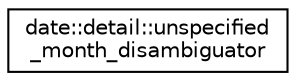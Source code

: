 digraph "Graphical Class Hierarchy"
{
 // LATEX_PDF_SIZE
  edge [fontname="Helvetica",fontsize="10",labelfontname="Helvetica",labelfontsize="10"];
  node [fontname="Helvetica",fontsize="10",shape=record];
  rankdir="LR";
  Node0 [label="date::detail::unspecified\l_month_disambiguator",height=0.2,width=0.4,color="black", fillcolor="white", style="filled",URL="$structdate_1_1detail_1_1unspecified__month__disambiguator.html",tooltip=" "];
}
